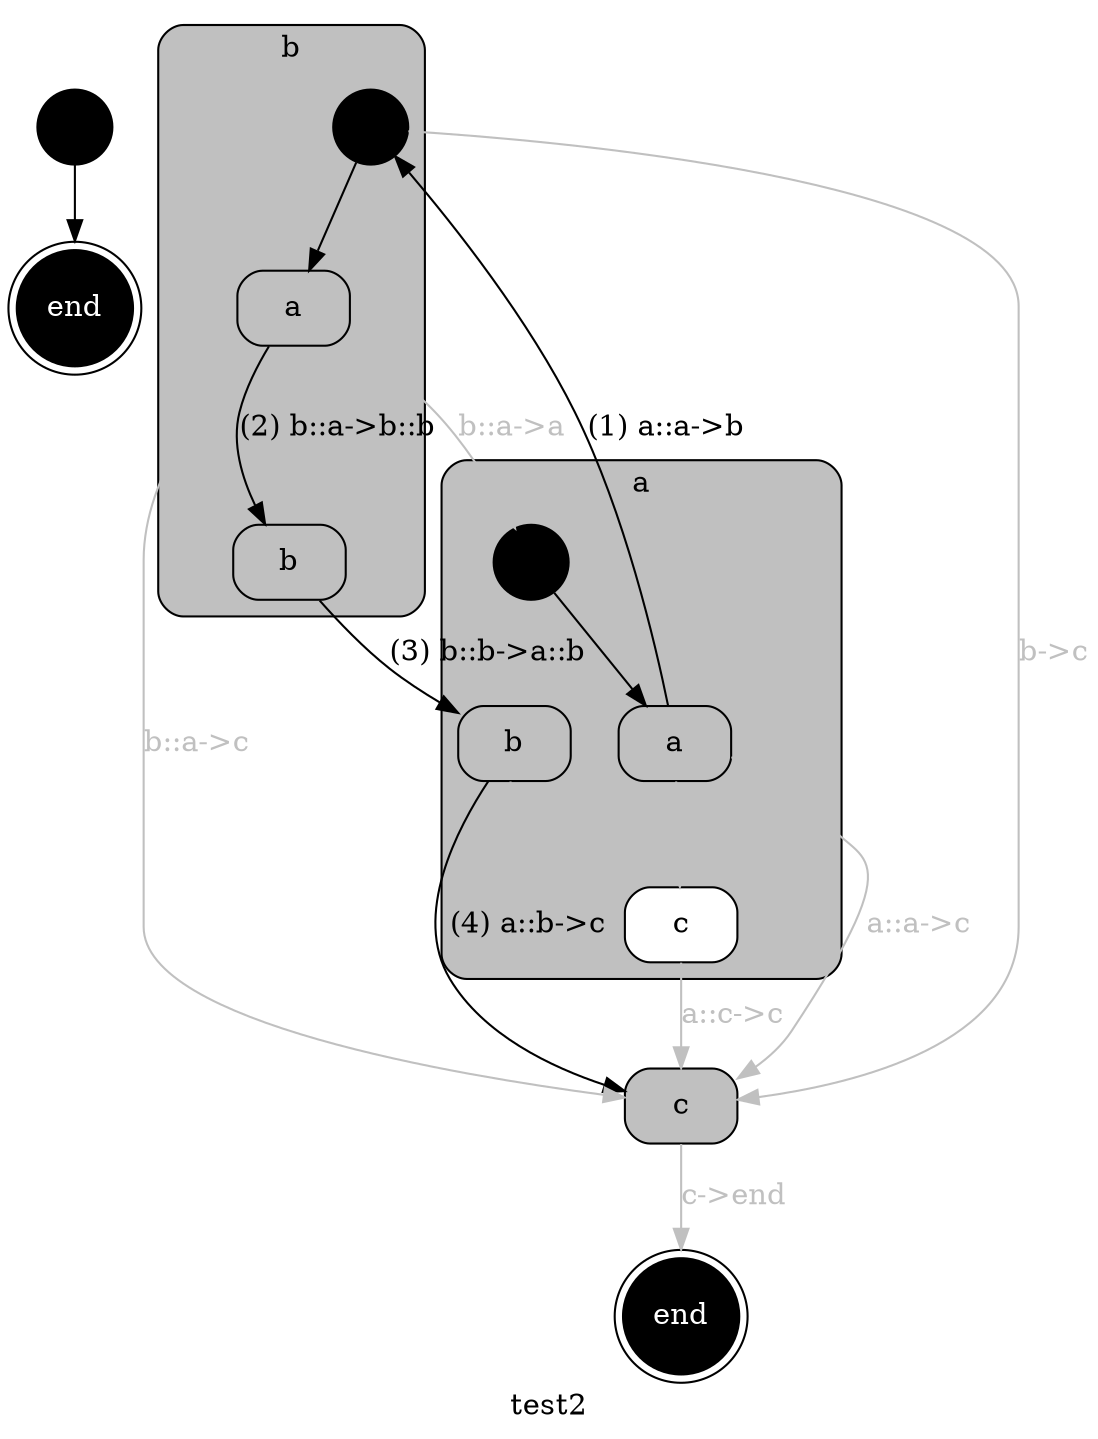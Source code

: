 
// {#<RedSteak::Statemachine test2>
digraph x1 {
  label="test2"; 
  node [ shape="circle", label="", style=filled, fillcolor=black ] x1_START; 

// #<RedSteak::State test2 a>

// {#<RedSteak::Statemachine test2::a>
subgraph cluster_x2 {
  label="a"; 
  shape="box"; 
  style="filled,rounded"; 
  fillcolor=grey; 
  fontcolor=black; 
  node [ shape="circle", label="", style=filled, fillcolor=black ] x2_START; 

// #<RedSteak::State test2::a a::a>
  node [ shape="box", label="a", style="filled,rounded", color=black, fillcolor=grey, fontcolor=black ] x3;

// #<RedSteak::State test2::a a::b>
  node [ shape="box", label="b", style="filled,rounded", color=black, fillcolor=grey, fontcolor=black ] x4;

// #<RedSteak::State test2::a a::c>
  node [ shape="box", label="c", style="filled,rounded", color=black, fillcolor=white, fontcolor=black ] x5;
}
// } #<RedSteak::Statemachine test2::a>

// #<RedSteak::State test2 b>

// {#<RedSteak::Statemachine test2::b>
subgraph cluster_x6 {
  label="b"; 
  shape="box"; 
  style="filled,rounded"; 
  fillcolor=grey; 
  fontcolor=black; 
  node [ shape="circle", label="", style=filled, fillcolor=black ] x6_START; 

// #<RedSteak::State test2::b b::a>
  node [ shape="box", label="a", style="filled,rounded", color=black, fillcolor=grey, fontcolor=black ] x7;

// #<RedSteak::State test2::b b::b>
  node [ shape="box", label="b", style="filled,rounded", color=black, fillcolor=grey, fontcolor=black ] x8;
}
// } #<RedSteak::Statemachine test2::b>

// #<RedSteak::State test2 c>
  node [ shape="box", label="c", style="filled,rounded", color=black, fillcolor=grey, fontcolor=black ] x9;

// #<RedSteak::State test2 end>
  node [ shape="doublecircle", label="end", style="filled,rounded", color=black, fillcolor=black, fontcolor=white ] x10;

// #<RedSteak::Transition test2 b->c b -> c>
x6_START -> x9 [ label="b->c", color=gray, fontcolor=gray ];

// #<RedSteak::Transition test2 c->end c -> end>
x9 -> x10 [ label="c->end", color=gray, fontcolor=gray ];
x1_START -> x12;

// #<RedSteak::Transition test2::a a::a->b a::a -> b>
x3 -> x6_START [ label="(1) a::a->b", color=black, fontcolor=black ];

// #<RedSteak::Transition test2::a a::a->a::c a::a -> a::c>
x3 -> x5 [ label="a::a->a::c", color=gray, fontcolor=gray ];

// #<RedSteak::Transition test2::a a::a->c a::a -> c>
x3 -> x9 [ label="a::a->c", color=gray, fontcolor=gray ];

// #<RedSteak::Transition test2::a a::b->c a::b -> c>
x4 -> x9 [ label="(4) a::b->c", color=black, fontcolor=black ];

// #<RedSteak::Transition test2::a a::b->a::c a::b -> a::c>
x4 -> x5 [ label="a::b->a::c", color=gray, fontcolor=gray ];

// #<RedSteak::Transition test2::a a::c->c a::c -> c>
x5 -> x9 [ label="a::c->c", color=gray, fontcolor=gray ];
x2_START -> x3;

// #<RedSteak::Transition test2::b b::a->a b::a -> a>
x7 -> x2_START [ label="b::a->a", color=gray, fontcolor=gray ];

// #<RedSteak::Transition test2::b b::a->c b::a -> c>
x7 -> x9 [ label="b::a->c", color=gray, fontcolor=gray ];

// #<RedSteak::Transition test2::b b::a->b::b b::a -> b::b>
x7 -> x8 [ label="(2) b::a->b::b", color=black, fontcolor=black ];

// #<RedSteak::Transition test2::b b::b->a::b b::b -> a::b>
x8 -> x4 [ label="(3) b::b->a::b", color=black, fontcolor=black ];
x6_START -> x7;
}
// } #<RedSteak::Statemachine test2>
